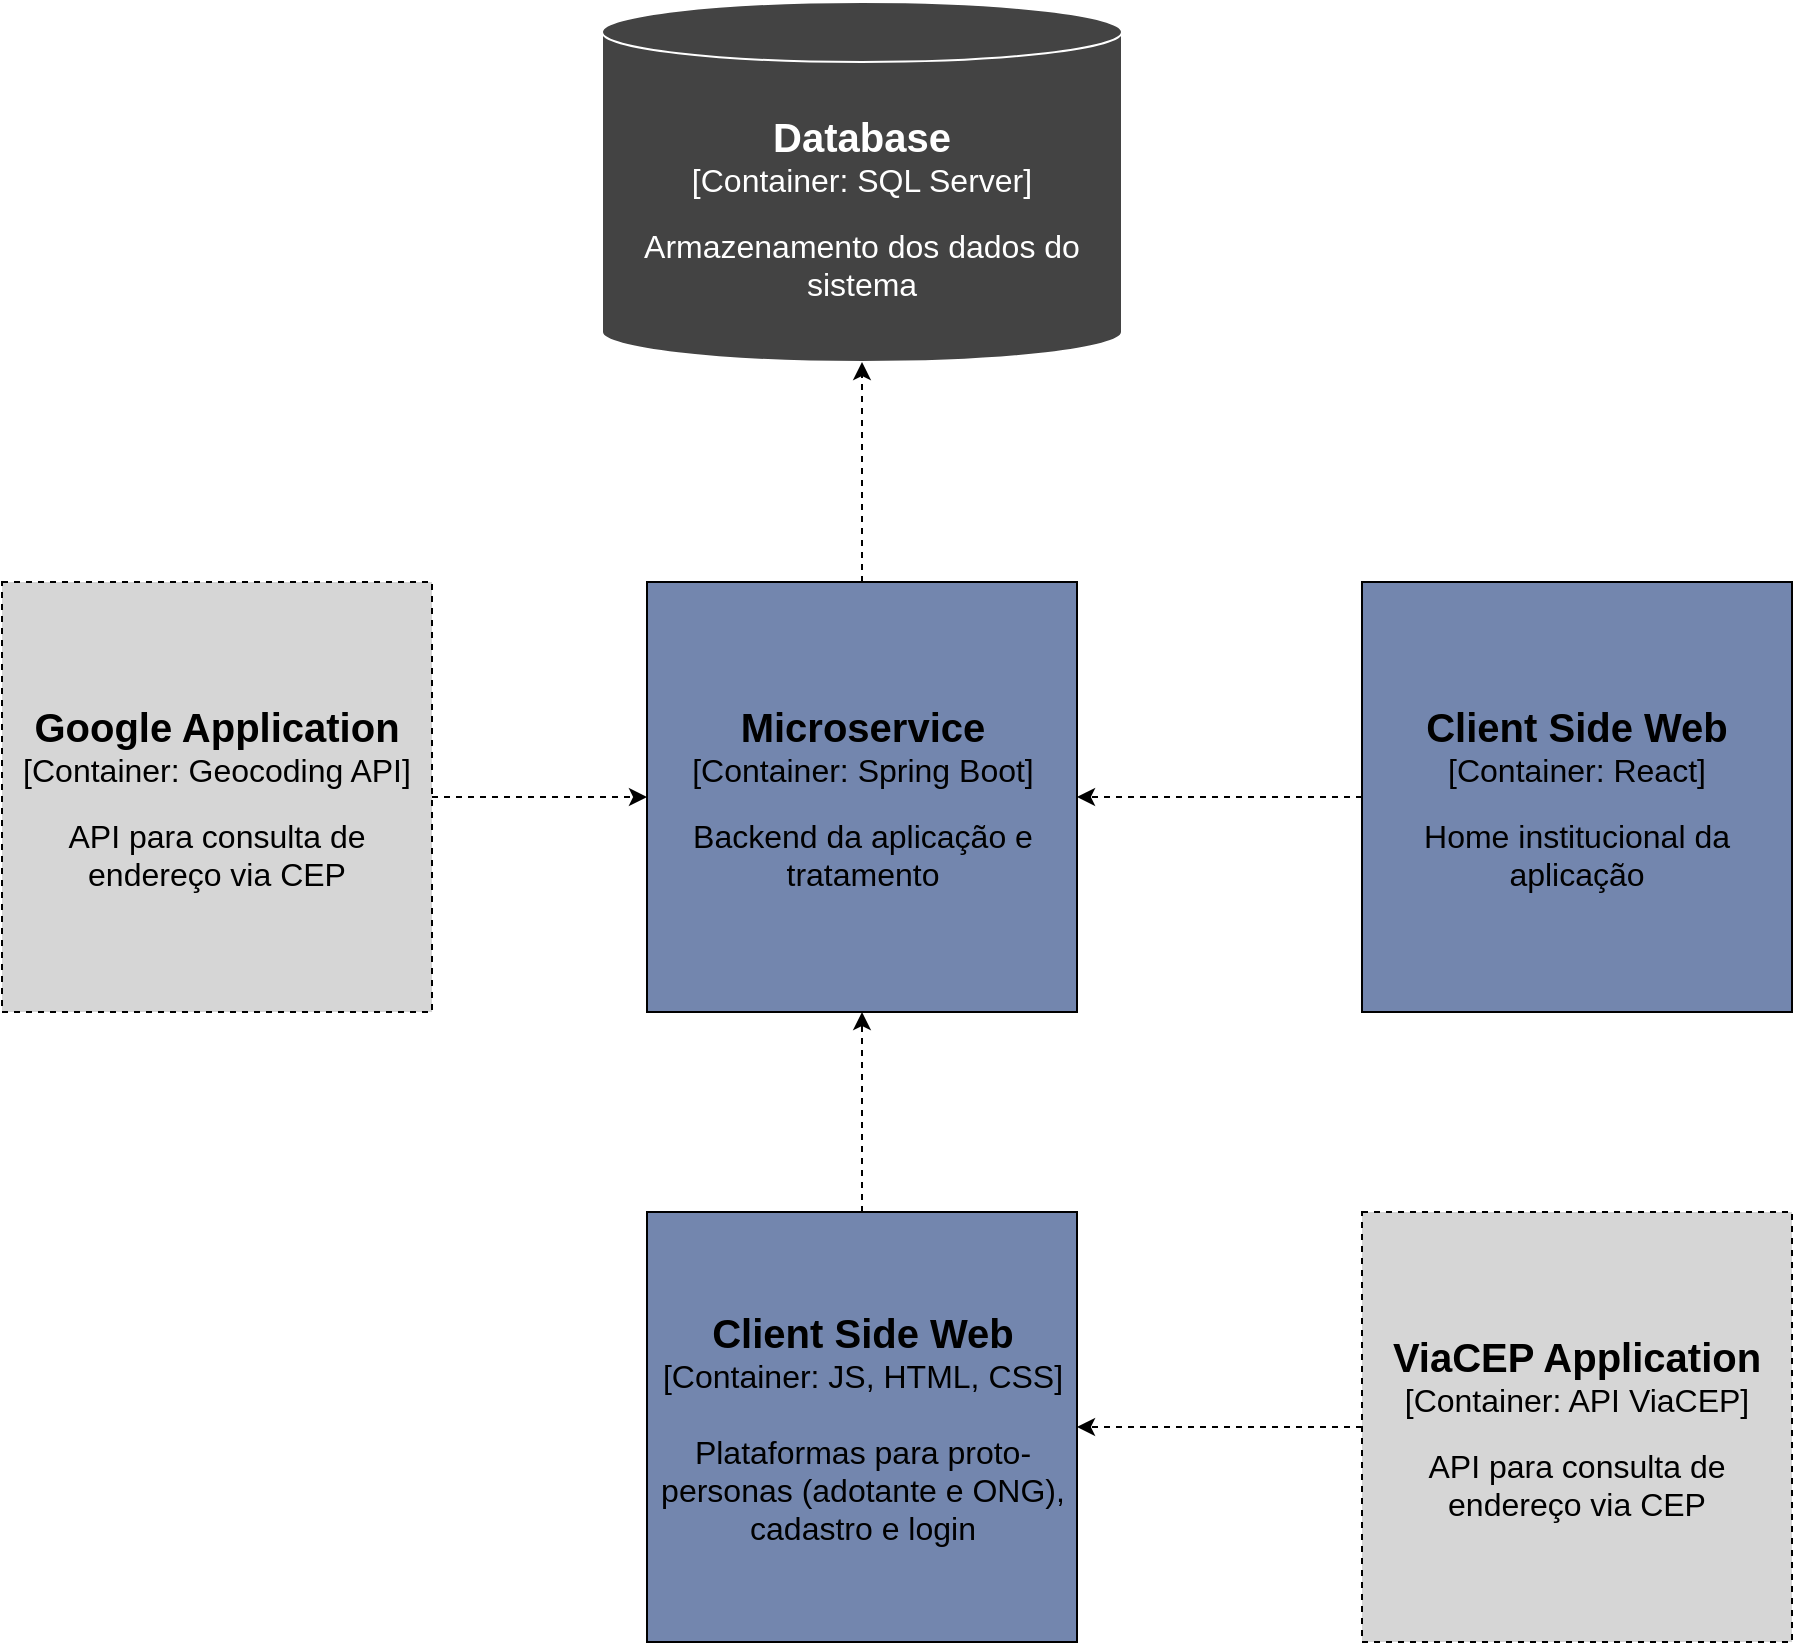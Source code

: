 <mxfile version="15.4.0" type="device"><diagram id="0KdRp6HC9QR_ul_YPqgT" name="Page-1"><mxGraphModel dx="2031" dy="2258" grid="1" gridSize="10" guides="1" tooltips="1" connect="1" arrows="1" fold="1" page="1" pageScale="1" pageWidth="827" pageHeight="1169" math="0" shadow="0"><root><mxCell id="0"/><mxCell id="1" parent="0"/><mxCell id="7GFlb8ZkUhJDtxK9MlAC-3" value="&lt;font&gt;&lt;b style=&quot;font-size: 20px&quot;&gt;Database&lt;/b&gt;&lt;br&gt;&lt;font style=&quot;font-size: 16px&quot;&gt;[Container: SQL Server]&lt;/font&gt;&lt;br&gt;&lt;br&gt;&lt;font style=&quot;font-size: 16px&quot;&gt;Armazenamento dos dados do sistema&lt;/font&gt;&lt;br&gt;&lt;/font&gt;" style="shape=cylinder3;whiteSpace=wrap;html=1;boundedLbl=1;backgroundOutline=1;size=15;fillColor=#434343;fontColor=#FFFFFF;strokeColor=#FFFFFF;" vertex="1" parent="1"><mxGeometry x="680" y="-20" width="260" height="180" as="geometry"/></mxCell><mxCell id="7GFlb8ZkUhJDtxK9MlAC-5" style="edgeStyle=orthogonalEdgeStyle;rounded=0;orthogonalLoop=1;jettySize=auto;html=1;entryX=0.5;entryY=1;entryDx=0;entryDy=0;entryPerimeter=0;dashed=1;" edge="1" parent="1" source="7GFlb8ZkUhJDtxK9MlAC-4" target="7GFlb8ZkUhJDtxK9MlAC-3"><mxGeometry relative="1" as="geometry"/></mxCell><mxCell id="7GFlb8ZkUhJDtxK9MlAC-4" value="&lt;font&gt;&lt;b&gt;&lt;font style=&quot;font-size: 20px&quot;&gt;Microservice&lt;/font&gt;&lt;/b&gt;&lt;br&gt;&lt;font style=&quot;font-size: 16px&quot;&gt;[Container: Spring Boot]&lt;/font&gt;&lt;br&gt;&lt;br&gt;&lt;font style=&quot;font-size: 16px&quot;&gt;Backend da aplicação e tratamento&lt;/font&gt;&lt;br&gt;&lt;/font&gt;" style="whiteSpace=wrap;html=1;aspect=fixed;fillColor=#7386AE;" vertex="1" parent="1"><mxGeometry x="702.5" y="270" width="215" height="215" as="geometry"/></mxCell><mxCell id="7GFlb8ZkUhJDtxK9MlAC-8" style="edgeStyle=orthogonalEdgeStyle;rounded=0;orthogonalLoop=1;jettySize=auto;html=1;entryX=1;entryY=0.5;entryDx=0;entryDy=0;dashed=1;" edge="1" parent="1" source="7GFlb8ZkUhJDtxK9MlAC-7" target="7GFlb8ZkUhJDtxK9MlAC-4"><mxGeometry relative="1" as="geometry"/></mxCell><mxCell id="7GFlb8ZkUhJDtxK9MlAC-7" value="&lt;font&gt;&lt;b&gt;&lt;font style=&quot;font-size: 20px&quot;&gt;Client Side Web&lt;/font&gt;&lt;/b&gt;&lt;br&gt;&lt;font style=&quot;font-size: 16px&quot;&gt;[Container: React]&lt;/font&gt;&lt;br&gt;&lt;br&gt;&lt;font style=&quot;font-size: 16px&quot;&gt;Home institucional da aplicação&lt;/font&gt;&lt;br&gt;&lt;/font&gt;" style="whiteSpace=wrap;html=1;aspect=fixed;fillColor=#7386AE;" vertex="1" parent="1"><mxGeometry x="1060" y="270" width="215" height="215" as="geometry"/></mxCell><mxCell id="7GFlb8ZkUhJDtxK9MlAC-10" style="edgeStyle=orthogonalEdgeStyle;rounded=0;orthogonalLoop=1;jettySize=auto;html=1;entryX=0.5;entryY=1;entryDx=0;entryDy=0;dashed=1;" edge="1" parent="1" source="7GFlb8ZkUhJDtxK9MlAC-9" target="7GFlb8ZkUhJDtxK9MlAC-4"><mxGeometry relative="1" as="geometry"/></mxCell><mxCell id="7GFlb8ZkUhJDtxK9MlAC-9" value="&lt;font&gt;&lt;b&gt;&lt;font style=&quot;font-size: 20px&quot;&gt;Client Side Web&lt;/font&gt;&lt;/b&gt;&lt;br&gt;&lt;font style=&quot;font-size: 16px&quot;&gt;[Container: JS, HTML, CSS]&lt;/font&gt;&lt;br&gt;&lt;font style=&quot;font-size: 16px&quot;&gt;&lt;br&gt;Plataformas para proto-personas (adotante e ONG), cadastro e login&lt;/font&gt;&lt;br&gt;&lt;/font&gt;" style="whiteSpace=wrap;html=1;aspect=fixed;fillColor=#7386AE;" vertex="1" parent="1"><mxGeometry x="702.5" y="585" width="215" height="215" as="geometry"/></mxCell><mxCell id="7GFlb8ZkUhJDtxK9MlAC-15" style="edgeStyle=orthogonalEdgeStyle;rounded=0;orthogonalLoop=1;jettySize=auto;html=1;entryX=1;entryY=0.5;entryDx=0;entryDy=0;dashed=1;" edge="1" parent="1" source="7GFlb8ZkUhJDtxK9MlAC-11" target="7GFlb8ZkUhJDtxK9MlAC-9"><mxGeometry relative="1" as="geometry"/></mxCell><mxCell id="7GFlb8ZkUhJDtxK9MlAC-11" value="&lt;font&gt;&lt;span style=&quot;font-size: 20px&quot;&gt;&lt;b&gt;ViaCEP Application&lt;br&gt;&lt;/b&gt;&lt;/span&gt;&lt;font style=&quot;font-size: 16px&quot;&gt;[Container: API ViaCEP]&lt;/font&gt;&lt;br&gt;&lt;br&gt;&lt;font style=&quot;font-size: 16px&quot;&gt;API para consulta de endereço via CEP&lt;/font&gt;&lt;br&gt;&lt;/font&gt;" style="whiteSpace=wrap;html=1;aspect=fixed;dashed=1;fillColor=#D6D6D6;" vertex="1" parent="1"><mxGeometry x="1060" y="585" width="215" height="215" as="geometry"/></mxCell><mxCell id="7GFlb8ZkUhJDtxK9MlAC-16" style="edgeStyle=orthogonalEdgeStyle;rounded=0;orthogonalLoop=1;jettySize=auto;html=1;dashed=1;" edge="1" parent="1" source="7GFlb8ZkUhJDtxK9MlAC-12" target="7GFlb8ZkUhJDtxK9MlAC-4"><mxGeometry relative="1" as="geometry"/></mxCell><mxCell id="7GFlb8ZkUhJDtxK9MlAC-12" value="&lt;font&gt;&lt;span style=&quot;font-size: 20px&quot;&gt;&lt;b&gt;Google Application&lt;br&gt;&lt;/b&gt;&lt;/span&gt;&lt;font style=&quot;font-size: 16px&quot;&gt;[Container: Geocoding API]&lt;/font&gt;&lt;br&gt;&lt;br&gt;&lt;font style=&quot;font-size: 16px&quot;&gt;API para consulta de endereço via CEP&lt;/font&gt;&lt;br&gt;&lt;/font&gt;" style="whiteSpace=wrap;html=1;aspect=fixed;dashed=1;fillColor=#D6D6D6;" vertex="1" parent="1"><mxGeometry x="380" y="270" width="215" height="215" as="geometry"/></mxCell></root></mxGraphModel></diagram></mxfile>
